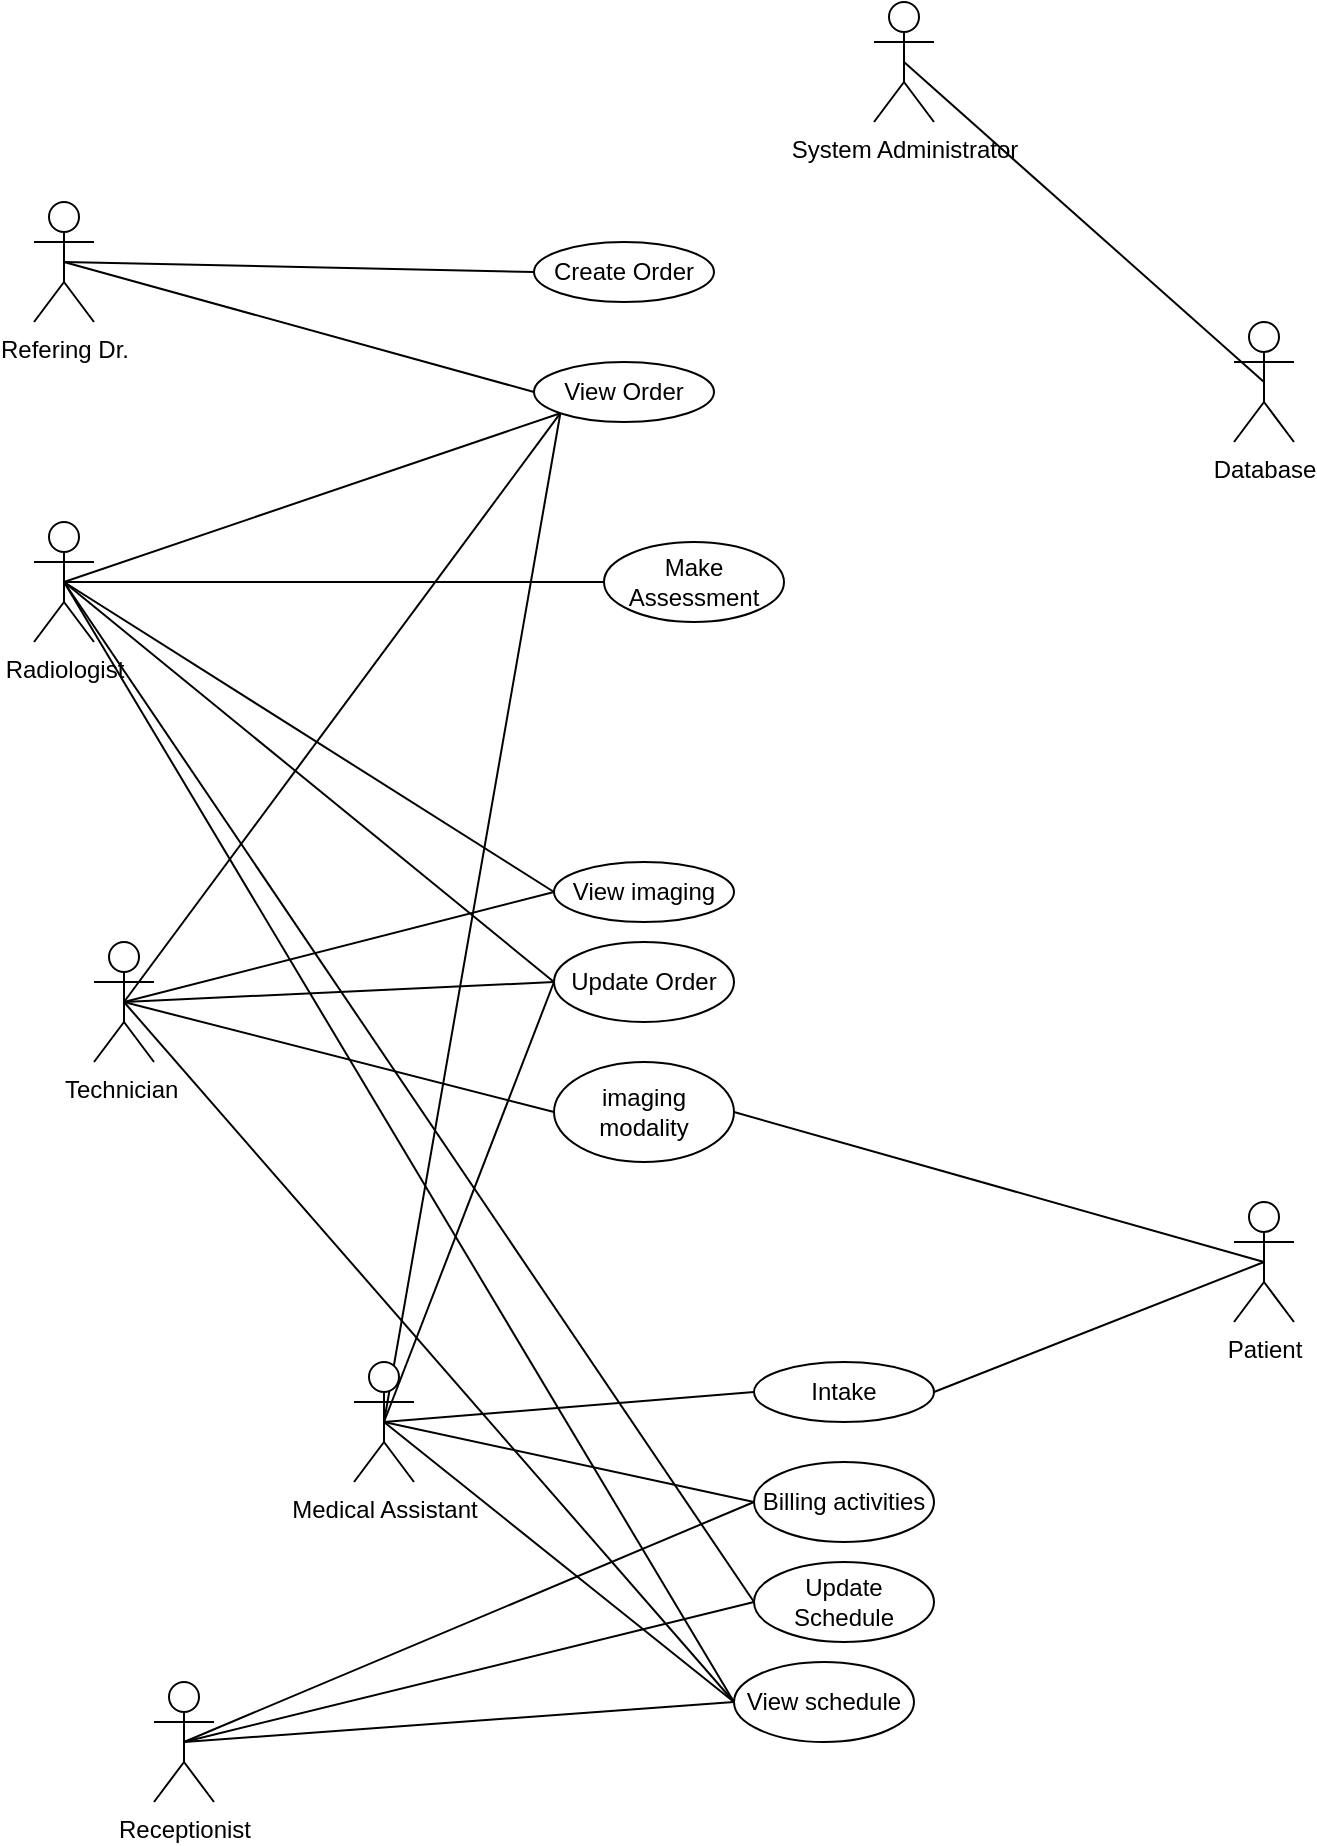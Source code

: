 <mxfile version="14.4.6" type="github">
  <diagram id="gwP9SL3oENR1mWQT_B8B" name="Page-1">
    <mxGraphModel dx="1141" dy="579" grid="1" gridSize="10" guides="1" tooltips="1" connect="1" arrows="1" fold="1" page="1" pageScale="1" pageWidth="850" pageHeight="1100" math="0" shadow="0">
      <root>
        <mxCell id="0" />
        <mxCell id="1" parent="0" />
        <mxCell id="Hw76VazDHy7zFGiPtYa--6" style="rounded=0;orthogonalLoop=1;jettySize=auto;html=1;exitX=0.5;exitY=0.5;exitDx=0;exitDy=0;exitPerimeter=0;entryX=0;entryY=0.5;entryDx=0;entryDy=0;endArrow=none;endFill=0;" edge="1" parent="1" source="Hw76VazDHy7zFGiPtYa--1" target="Hw76VazDHy7zFGiPtYa--4">
          <mxGeometry relative="1" as="geometry" />
        </mxCell>
        <mxCell id="Hw76VazDHy7zFGiPtYa--7" style="rounded=0;orthogonalLoop=1;jettySize=auto;html=1;exitX=0.5;exitY=0.5;exitDx=0;exitDy=0;exitPerimeter=0;entryX=0;entryY=0.5;entryDx=0;entryDy=0;endArrow=none;endFill=0;" edge="1" parent="1" source="Hw76VazDHy7zFGiPtYa--1" target="Hw76VazDHy7zFGiPtYa--5">
          <mxGeometry relative="1" as="geometry" />
        </mxCell>
        <mxCell id="Hw76VazDHy7zFGiPtYa--1" value="Refering Dr." style="shape=umlActor;verticalLabelPosition=bottom;verticalAlign=top;html=1;outlineConnect=0;" vertex="1" parent="1">
          <mxGeometry x="140" y="120" width="30" height="60" as="geometry" />
        </mxCell>
        <mxCell id="Hw76VazDHy7zFGiPtYa--4" value="Create Order" style="ellipse;whiteSpace=wrap;html=1;" vertex="1" parent="1">
          <mxGeometry x="390" y="140" width="90" height="30" as="geometry" />
        </mxCell>
        <mxCell id="Hw76VazDHy7zFGiPtYa--5" value="View Order" style="ellipse;whiteSpace=wrap;html=1;" vertex="1" parent="1">
          <mxGeometry x="390" y="200" width="90" height="30" as="geometry" />
        </mxCell>
        <mxCell id="Hw76VazDHy7zFGiPtYa--10" style="edgeStyle=none;rounded=0;orthogonalLoop=1;jettySize=auto;html=1;exitX=0.5;exitY=0.5;exitDx=0;exitDy=0;exitPerimeter=0;entryX=0;entryY=0.5;entryDx=0;entryDy=0;endArrow=none;endFill=0;" edge="1" parent="1" source="Hw76VazDHy7zFGiPtYa--8" target="Hw76VazDHy7zFGiPtYa--9">
          <mxGeometry relative="1" as="geometry" />
        </mxCell>
        <mxCell id="Hw76VazDHy7zFGiPtYa--22" style="edgeStyle=none;rounded=0;orthogonalLoop=1;jettySize=auto;html=1;exitX=0.5;exitY=0.5;exitDx=0;exitDy=0;exitPerimeter=0;entryX=0;entryY=1;entryDx=0;entryDy=0;endArrow=none;endFill=0;" edge="1" parent="1" source="Hw76VazDHy7zFGiPtYa--8" target="Hw76VazDHy7zFGiPtYa--5">
          <mxGeometry relative="1" as="geometry" />
        </mxCell>
        <mxCell id="Hw76VazDHy7zFGiPtYa--27" style="edgeStyle=none;rounded=0;orthogonalLoop=1;jettySize=auto;html=1;exitX=0.5;exitY=0.5;exitDx=0;exitDy=0;exitPerimeter=0;entryX=0;entryY=0.5;entryDx=0;entryDy=0;endArrow=none;endFill=0;" edge="1" parent="1" source="Hw76VazDHy7zFGiPtYa--8" target="Hw76VazDHy7zFGiPtYa--24">
          <mxGeometry relative="1" as="geometry" />
        </mxCell>
        <mxCell id="Hw76VazDHy7zFGiPtYa--28" style="edgeStyle=none;rounded=0;orthogonalLoop=1;jettySize=auto;html=1;exitX=0.5;exitY=0.5;exitDx=0;exitDy=0;exitPerimeter=0;entryX=0;entryY=0.5;entryDx=0;entryDy=0;endArrow=none;endFill=0;" edge="1" parent="1" source="Hw76VazDHy7zFGiPtYa--8" target="Hw76VazDHy7zFGiPtYa--17">
          <mxGeometry relative="1" as="geometry" />
        </mxCell>
        <mxCell id="Hw76VazDHy7zFGiPtYa--47" style="edgeStyle=none;rounded=0;orthogonalLoop=1;jettySize=auto;html=1;exitX=0.5;exitY=0.5;exitDx=0;exitDy=0;exitPerimeter=0;entryX=0;entryY=0.5;entryDx=0;entryDy=0;endArrow=none;endFill=0;" edge="1" parent="1" source="Hw76VazDHy7zFGiPtYa--8" target="Hw76VazDHy7zFGiPtYa--41">
          <mxGeometry relative="1" as="geometry" />
        </mxCell>
        <mxCell id="Hw76VazDHy7zFGiPtYa--48" style="edgeStyle=none;rounded=0;orthogonalLoop=1;jettySize=auto;html=1;exitX=0.5;exitY=0.5;exitDx=0;exitDy=0;exitPerimeter=0;entryX=0;entryY=0.5;entryDx=0;entryDy=0;endArrow=none;endFill=0;" edge="1" parent="1" source="Hw76VazDHy7zFGiPtYa--8" target="Hw76VazDHy7zFGiPtYa--42">
          <mxGeometry relative="1" as="geometry" />
        </mxCell>
        <mxCell id="Hw76VazDHy7zFGiPtYa--8" value="Radiologist" style="shape=umlActor;verticalLabelPosition=bottom;verticalAlign=top;html=1;outlineConnect=0;" vertex="1" parent="1">
          <mxGeometry x="140" y="280" width="30" height="60" as="geometry" />
        </mxCell>
        <mxCell id="Hw76VazDHy7zFGiPtYa--9" value="Make Assessment" style="ellipse;whiteSpace=wrap;html=1;" vertex="1" parent="1">
          <mxGeometry x="425" y="290" width="90" height="40" as="geometry" />
        </mxCell>
        <mxCell id="Hw76VazDHy7zFGiPtYa--15" style="edgeStyle=none;rounded=0;orthogonalLoop=1;jettySize=auto;html=1;exitX=0.5;exitY=0.5;exitDx=0;exitDy=0;exitPerimeter=0;entryX=0;entryY=0.5;entryDx=0;entryDy=0;endArrow=none;endFill=0;" edge="1" parent="1" source="Hw76VazDHy7zFGiPtYa--12" target="Hw76VazDHy7zFGiPtYa--14">
          <mxGeometry relative="1" as="geometry" />
        </mxCell>
        <mxCell id="Hw76VazDHy7zFGiPtYa--25" style="edgeStyle=none;rounded=0;orthogonalLoop=1;jettySize=auto;html=1;exitX=0.5;exitY=0.5;exitDx=0;exitDy=0;exitPerimeter=0;entryX=0;entryY=1;entryDx=0;entryDy=0;endArrow=none;endFill=0;" edge="1" parent="1" source="Hw76VazDHy7zFGiPtYa--12" target="Hw76VazDHy7zFGiPtYa--5">
          <mxGeometry relative="1" as="geometry" />
        </mxCell>
        <mxCell id="Hw76VazDHy7zFGiPtYa--26" style="edgeStyle=none;rounded=0;orthogonalLoop=1;jettySize=auto;html=1;exitX=0.5;exitY=0.5;exitDx=0;exitDy=0;exitPerimeter=0;entryX=0;entryY=0.5;entryDx=0;entryDy=0;endArrow=none;endFill=0;" edge="1" parent="1" source="Hw76VazDHy7zFGiPtYa--12" target="Hw76VazDHy7zFGiPtYa--24">
          <mxGeometry relative="1" as="geometry" />
        </mxCell>
        <mxCell id="Hw76VazDHy7zFGiPtYa--29" style="edgeStyle=none;rounded=0;orthogonalLoop=1;jettySize=auto;html=1;exitX=0.5;exitY=0.5;exitDx=0;exitDy=0;exitPerimeter=0;entryX=0;entryY=0.5;entryDx=0;entryDy=0;endArrow=none;endFill=0;" edge="1" parent="1" source="Hw76VazDHy7zFGiPtYa--12" target="Hw76VazDHy7zFGiPtYa--17">
          <mxGeometry relative="1" as="geometry" />
        </mxCell>
        <mxCell id="Hw76VazDHy7zFGiPtYa--46" style="edgeStyle=none;rounded=0;orthogonalLoop=1;jettySize=auto;html=1;exitX=0.5;exitY=0.5;exitDx=0;exitDy=0;exitPerimeter=0;entryX=0;entryY=0.5;entryDx=0;entryDy=0;endArrow=none;endFill=0;" edge="1" parent="1" source="Hw76VazDHy7zFGiPtYa--12" target="Hw76VazDHy7zFGiPtYa--41">
          <mxGeometry relative="1" as="geometry" />
        </mxCell>
        <mxCell id="Hw76VazDHy7zFGiPtYa--12" value="Technician&amp;nbsp;" style="shape=umlActor;verticalLabelPosition=bottom;verticalAlign=top;html=1;outlineConnect=0;" vertex="1" parent="1">
          <mxGeometry x="170" y="490" width="30" height="60" as="geometry" />
        </mxCell>
        <mxCell id="Hw76VazDHy7zFGiPtYa--13" value="System Administrator" style="shape=umlActor;verticalLabelPosition=bottom;verticalAlign=top;html=1;outlineConnect=0;" vertex="1" parent="1">
          <mxGeometry x="560" y="20" width="30" height="60" as="geometry" />
        </mxCell>
        <mxCell id="Hw76VazDHy7zFGiPtYa--14" value="imaging modality" style="ellipse;whiteSpace=wrap;html=1;" vertex="1" parent="1">
          <mxGeometry x="400" y="550" width="90" height="50" as="geometry" />
        </mxCell>
        <mxCell id="Hw76VazDHy7zFGiPtYa--17" value="View imaging" style="ellipse;whiteSpace=wrap;html=1;" vertex="1" parent="1">
          <mxGeometry x="400" y="450" width="90" height="30" as="geometry" />
        </mxCell>
        <mxCell id="Hw76VazDHy7zFGiPtYa--21" style="edgeStyle=none;rounded=0;orthogonalLoop=1;jettySize=auto;html=1;exitX=0.5;exitY=0.5;exitDx=0;exitDy=0;exitPerimeter=0;entryX=0.5;entryY=0.5;entryDx=0;entryDy=0;entryPerimeter=0;endArrow=none;endFill=0;" edge="1" parent="1" source="Hw76VazDHy7zFGiPtYa--19" target="Hw76VazDHy7zFGiPtYa--13">
          <mxGeometry relative="1" as="geometry" />
        </mxCell>
        <mxCell id="Hw76VazDHy7zFGiPtYa--19" value="Database" style="shape=umlActor;verticalLabelPosition=bottom;verticalAlign=top;html=1;outlineConnect=0;" vertex="1" parent="1">
          <mxGeometry x="740" y="180" width="30" height="60" as="geometry" />
        </mxCell>
        <mxCell id="Hw76VazDHy7zFGiPtYa--24" value="Update Order" style="ellipse;whiteSpace=wrap;html=1;" vertex="1" parent="1">
          <mxGeometry x="400" y="490" width="90" height="40" as="geometry" />
        </mxCell>
        <mxCell id="Hw76VazDHy7zFGiPtYa--33" style="edgeStyle=none;rounded=0;orthogonalLoop=1;jettySize=auto;html=1;exitX=0.5;exitY=0.5;exitDx=0;exitDy=0;exitPerimeter=0;entryX=1;entryY=0.5;entryDx=0;entryDy=0;endArrow=none;endFill=0;" edge="1" parent="1" source="Hw76VazDHy7zFGiPtYa--30" target="Hw76VazDHy7zFGiPtYa--14">
          <mxGeometry relative="1" as="geometry" />
        </mxCell>
        <mxCell id="Hw76VazDHy7zFGiPtYa--36" style="edgeStyle=none;rounded=0;orthogonalLoop=1;jettySize=auto;html=1;exitX=0.5;exitY=0.5;exitDx=0;exitDy=0;exitPerimeter=0;entryX=1;entryY=0.5;entryDx=0;entryDy=0;endArrow=none;endFill=0;" edge="1" parent="1" source="Hw76VazDHy7zFGiPtYa--30" target="Hw76VazDHy7zFGiPtYa--34">
          <mxGeometry relative="1" as="geometry" />
        </mxCell>
        <mxCell id="Hw76VazDHy7zFGiPtYa--30" value="Patient" style="shape=umlActor;verticalLabelPosition=bottom;verticalAlign=top;html=1;outlineConnect=0;" vertex="1" parent="1">
          <mxGeometry x="740" y="620" width="30" height="60" as="geometry" />
        </mxCell>
        <mxCell id="Hw76VazDHy7zFGiPtYa--40" style="edgeStyle=none;rounded=0;orthogonalLoop=1;jettySize=auto;html=1;exitX=0.5;exitY=0.5;exitDx=0;exitDy=0;exitPerimeter=0;entryX=0;entryY=0.5;entryDx=0;entryDy=0;endArrow=none;endFill=0;" edge="1" parent="1" source="Hw76VazDHy7zFGiPtYa--31" target="Hw76VazDHy7zFGiPtYa--38">
          <mxGeometry relative="1" as="geometry" />
        </mxCell>
        <mxCell id="Hw76VazDHy7zFGiPtYa--43" style="edgeStyle=none;rounded=0;orthogonalLoop=1;jettySize=auto;html=1;exitX=0.5;exitY=0.5;exitDx=0;exitDy=0;exitPerimeter=0;entryX=0;entryY=0.5;entryDx=0;entryDy=0;endArrow=none;endFill=0;" edge="1" parent="1" source="Hw76VazDHy7zFGiPtYa--31" target="Hw76VazDHy7zFGiPtYa--41">
          <mxGeometry relative="1" as="geometry" />
        </mxCell>
        <mxCell id="Hw76VazDHy7zFGiPtYa--44" style="edgeStyle=none;rounded=0;orthogonalLoop=1;jettySize=auto;html=1;exitX=0.5;exitY=0.5;exitDx=0;exitDy=0;exitPerimeter=0;entryX=0;entryY=0.5;entryDx=0;entryDy=0;endArrow=none;endFill=0;" edge="1" parent="1" source="Hw76VazDHy7zFGiPtYa--31" target="Hw76VazDHy7zFGiPtYa--42">
          <mxGeometry relative="1" as="geometry" />
        </mxCell>
        <mxCell id="Hw76VazDHy7zFGiPtYa--31" value="Receptionist" style="shape=umlActor;verticalLabelPosition=bottom;verticalAlign=top;html=1;outlineConnect=0;" vertex="1" parent="1">
          <mxGeometry x="200" y="860" width="30" height="60" as="geometry" />
        </mxCell>
        <mxCell id="Hw76VazDHy7zFGiPtYa--35" style="edgeStyle=none;rounded=0;orthogonalLoop=1;jettySize=auto;html=1;exitX=0.5;exitY=0.5;exitDx=0;exitDy=0;exitPerimeter=0;entryX=0;entryY=0.5;entryDx=0;entryDy=0;endArrow=none;endFill=0;" edge="1" parent="1" source="Hw76VazDHy7zFGiPtYa--32" target="Hw76VazDHy7zFGiPtYa--34">
          <mxGeometry relative="1" as="geometry" />
        </mxCell>
        <mxCell id="Hw76VazDHy7zFGiPtYa--39" style="edgeStyle=none;rounded=0;orthogonalLoop=1;jettySize=auto;html=1;exitX=0.5;exitY=0.5;exitDx=0;exitDy=0;exitPerimeter=0;entryX=0;entryY=0.5;entryDx=0;entryDy=0;endArrow=none;endFill=0;" edge="1" parent="1" source="Hw76VazDHy7zFGiPtYa--32" target="Hw76VazDHy7zFGiPtYa--38">
          <mxGeometry relative="1" as="geometry" />
        </mxCell>
        <mxCell id="Hw76VazDHy7zFGiPtYa--45" style="edgeStyle=none;rounded=0;orthogonalLoop=1;jettySize=auto;html=1;exitX=0.5;exitY=0.5;exitDx=0;exitDy=0;exitPerimeter=0;entryX=0;entryY=0.5;entryDx=0;entryDy=0;endArrow=none;endFill=0;" edge="1" parent="1" source="Hw76VazDHy7zFGiPtYa--32" target="Hw76VazDHy7zFGiPtYa--41">
          <mxGeometry relative="1" as="geometry" />
        </mxCell>
        <mxCell id="Hw76VazDHy7zFGiPtYa--49" style="edgeStyle=none;rounded=0;orthogonalLoop=1;jettySize=auto;html=1;exitX=0.5;exitY=0.5;exitDx=0;exitDy=0;exitPerimeter=0;entryX=0;entryY=1;entryDx=0;entryDy=0;endArrow=none;endFill=0;" edge="1" parent="1" source="Hw76VazDHy7zFGiPtYa--32" target="Hw76VazDHy7zFGiPtYa--5">
          <mxGeometry relative="1" as="geometry" />
        </mxCell>
        <mxCell id="Hw76VazDHy7zFGiPtYa--53" style="edgeStyle=none;rounded=0;orthogonalLoop=1;jettySize=auto;html=1;exitX=0.5;exitY=0.5;exitDx=0;exitDy=0;exitPerimeter=0;entryX=0;entryY=0.5;entryDx=0;entryDy=0;endArrow=none;endFill=0;" edge="1" parent="1" source="Hw76VazDHy7zFGiPtYa--32" target="Hw76VazDHy7zFGiPtYa--24">
          <mxGeometry relative="1" as="geometry" />
        </mxCell>
        <mxCell id="Hw76VazDHy7zFGiPtYa--32" value="Medical Assistant" style="shape=umlActor;verticalLabelPosition=bottom;verticalAlign=top;html=1;outlineConnect=0;" vertex="1" parent="1">
          <mxGeometry x="300" y="700" width="30" height="60" as="geometry" />
        </mxCell>
        <mxCell id="Hw76VazDHy7zFGiPtYa--34" value="Intake" style="ellipse;whiteSpace=wrap;html=1;" vertex="1" parent="1">
          <mxGeometry x="500" y="700" width="90" height="30" as="geometry" />
        </mxCell>
        <mxCell id="Hw76VazDHy7zFGiPtYa--38" value="Billing activities" style="ellipse;whiteSpace=wrap;html=1;" vertex="1" parent="1">
          <mxGeometry x="500" y="750" width="90" height="40" as="geometry" />
        </mxCell>
        <mxCell id="Hw76VazDHy7zFGiPtYa--41" value="View schedule" style="ellipse;whiteSpace=wrap;html=1;" vertex="1" parent="1">
          <mxGeometry x="490" y="850" width="90" height="40" as="geometry" />
        </mxCell>
        <mxCell id="Hw76VazDHy7zFGiPtYa--42" value="Update Schedule" style="ellipse;whiteSpace=wrap;html=1;" vertex="1" parent="1">
          <mxGeometry x="500" y="800" width="90" height="40" as="geometry" />
        </mxCell>
      </root>
    </mxGraphModel>
  </diagram>
</mxfile>

